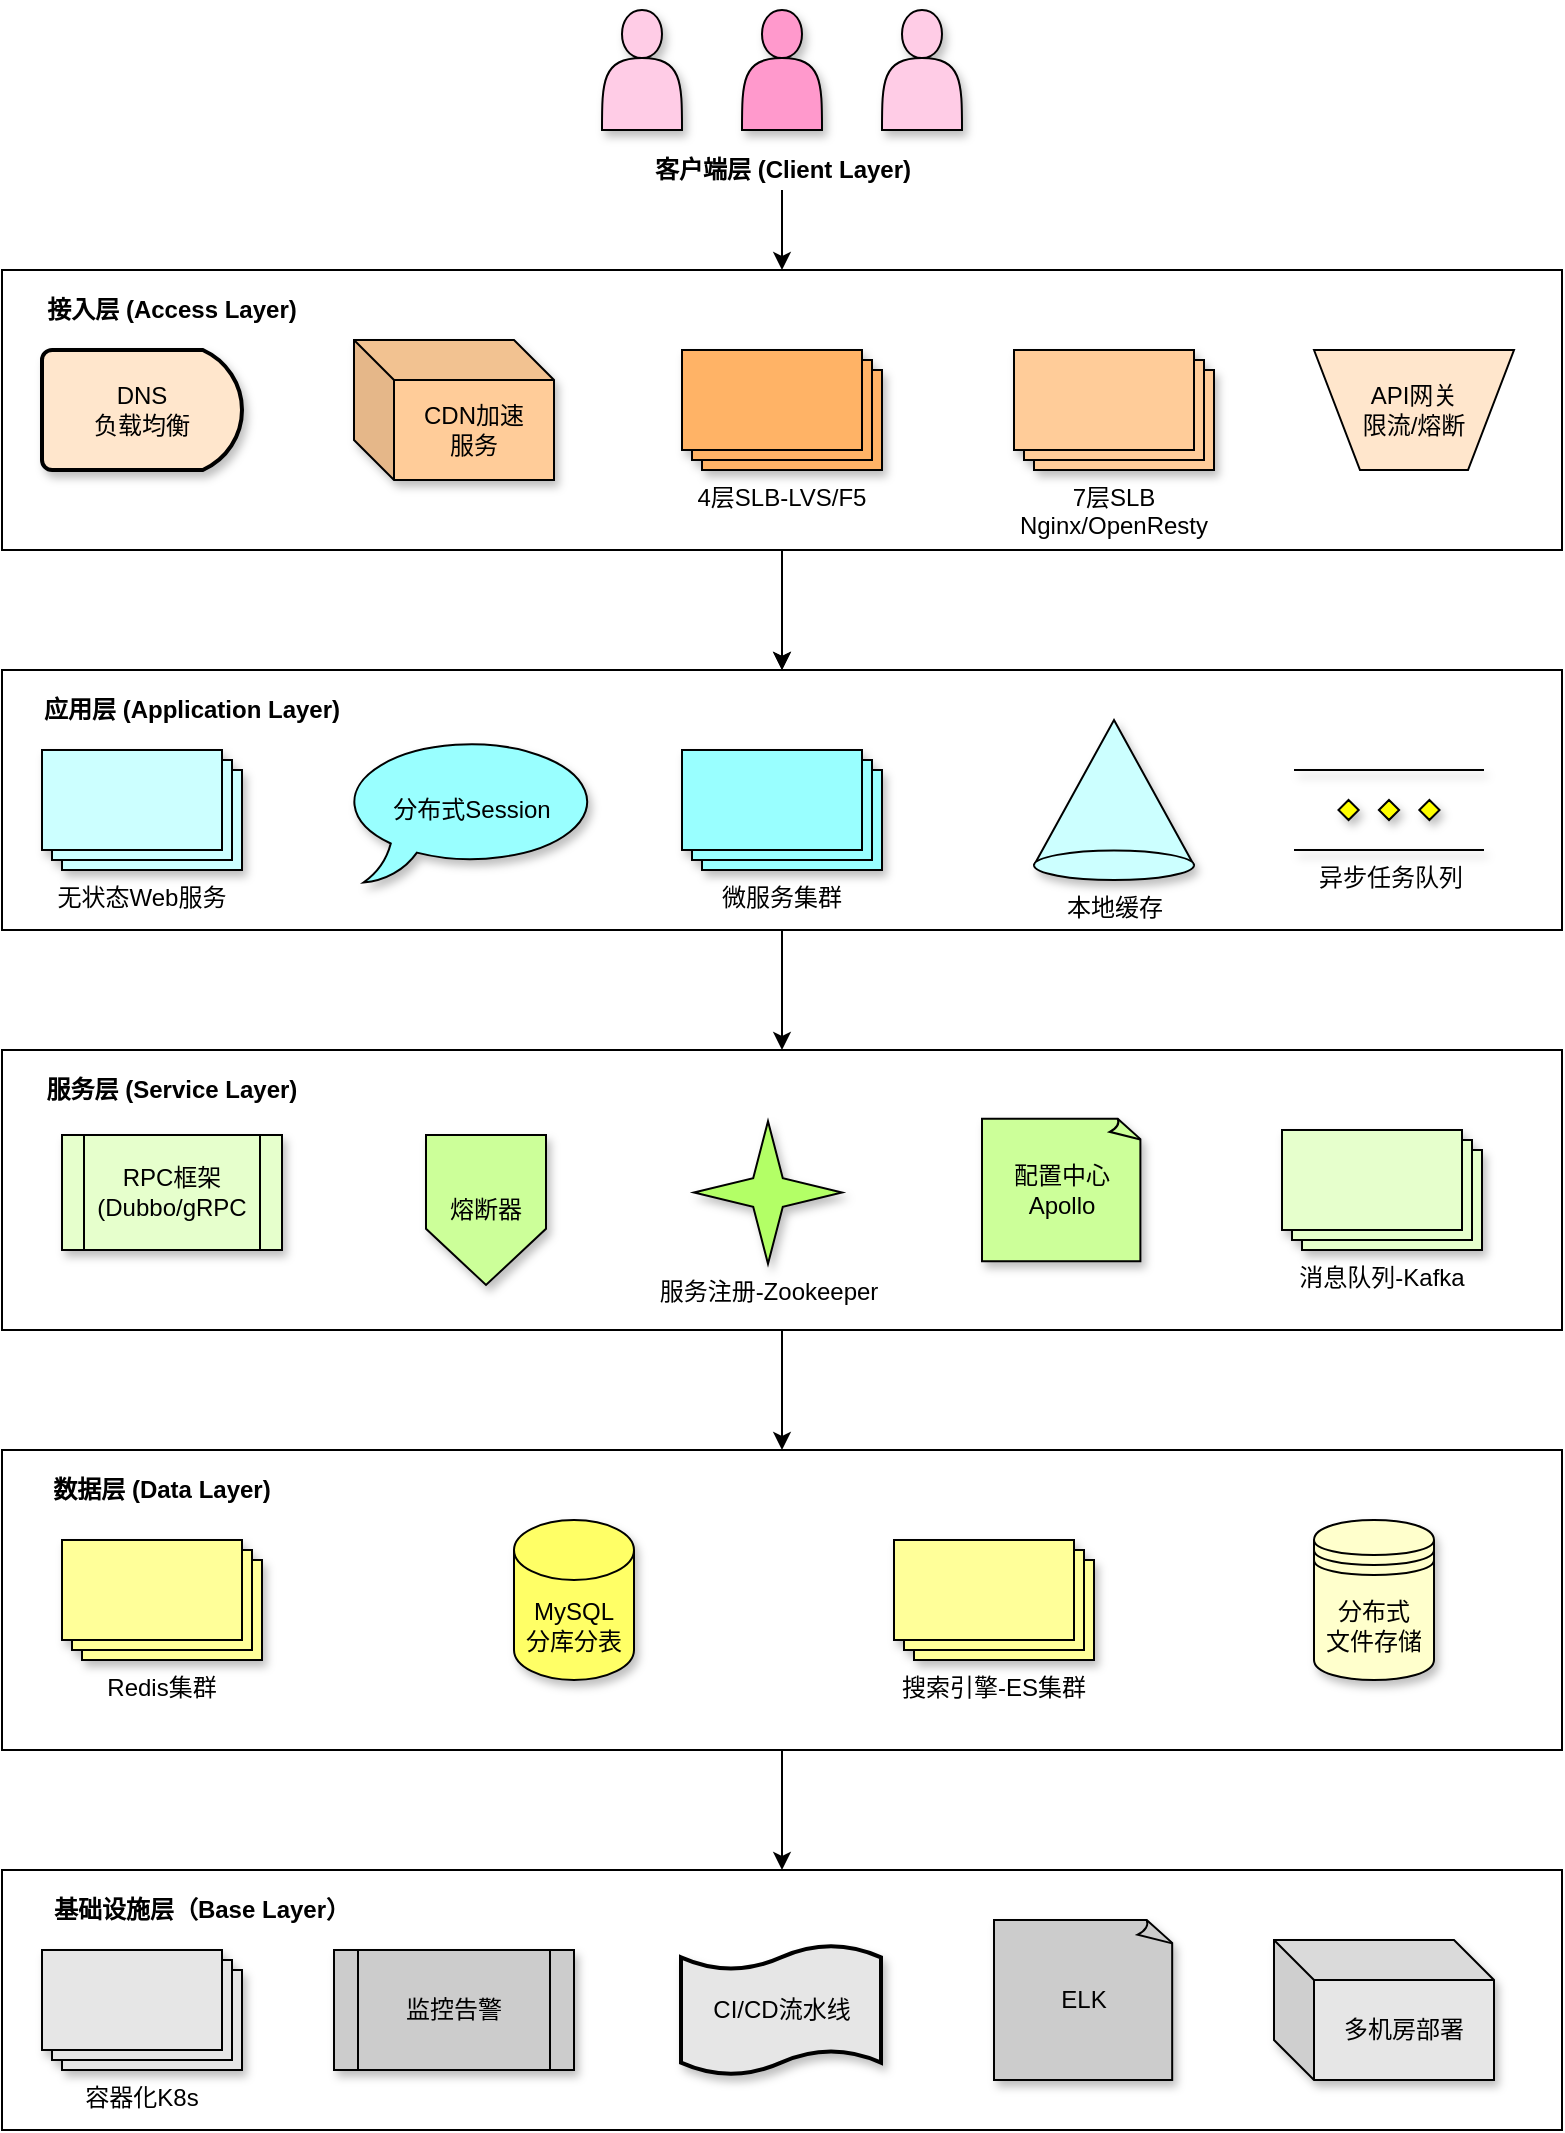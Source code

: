 <mxfile version="28.0.7">
  <diagram name="第 1 页" id="P3gRC8_A3UrOJRgZvE9z">
    <mxGraphModel dx="1001" dy="442" grid="1" gridSize="10" guides="1" tooltips="1" connect="1" arrows="1" fold="1" page="1" pageScale="1" pageWidth="827" pageHeight="1169" math="0" shadow="0">
      <root>
        <mxCell id="0" />
        <mxCell id="1" parent="0" />
        <mxCell id="5bmjGJW-6Xc3s-OgvxNP-55" value="" style="group" parent="1" vertex="1" connectable="0">
          <mxGeometry x="324" y="50" width="180" height="90" as="geometry" />
        </mxCell>
        <mxCell id="5bmjGJW-6Xc3s-OgvxNP-53" value="&lt;b&gt;客户端层 (Client Layer)&lt;/b&gt;" style="text;strokeColor=none;align=center;fillColor=none;html=1;verticalAlign=middle;whiteSpace=wrap;rounded=0;" parent="5bmjGJW-6Xc3s-OgvxNP-55" vertex="1">
          <mxGeometry x="22.5" y="70" width="135" height="20" as="geometry" />
        </mxCell>
        <mxCell id="5bmjGJW-6Xc3s-OgvxNP-49" value="" style="shape=actor;whiteSpace=wrap;html=1;fillColor=#FFCCE6;shadow=1;" parent="5bmjGJW-6Xc3s-OgvxNP-55" vertex="1">
          <mxGeometry width="40" height="60" as="geometry" />
        </mxCell>
        <mxCell id="5bmjGJW-6Xc3s-OgvxNP-50" value="" style="shape=actor;whiteSpace=wrap;html=1;fillColor=#FF99CC;shadow=1;" parent="5bmjGJW-6Xc3s-OgvxNP-55" vertex="1">
          <mxGeometry x="70" width="40" height="60" as="geometry" />
        </mxCell>
        <mxCell id="5bmjGJW-6Xc3s-OgvxNP-51" value="" style="shape=actor;whiteSpace=wrap;html=1;fillColor=#FFCCE6;shadow=1;" parent="5bmjGJW-6Xc3s-OgvxNP-55" vertex="1">
          <mxGeometry x="140" width="40" height="60" as="geometry" />
        </mxCell>
        <mxCell id="5bmjGJW-6Xc3s-OgvxNP-76" value="" style="group" parent="1" vertex="1" connectable="0">
          <mxGeometry x="24" y="570" width="780" height="140" as="geometry" />
        </mxCell>
        <mxCell id="5bmjGJW-6Xc3s-OgvxNP-70" value="" style="rounded=0;whiteSpace=wrap;html=1;" parent="5bmjGJW-6Xc3s-OgvxNP-76" vertex="1">
          <mxGeometry width="780" height="140" as="geometry" />
        </mxCell>
        <mxCell id="5bmjGJW-6Xc3s-OgvxNP-27" value="&lt;b&gt;服务层 (Service Layer)&lt;/b&gt;" style="text;strokeColor=none;align=center;fillColor=none;html=1;verticalAlign=middle;whiteSpace=wrap;rounded=0;" parent="5bmjGJW-6Xc3s-OgvxNP-76" vertex="1">
          <mxGeometry x="20" y="10" width="130" height="20" as="geometry" />
        </mxCell>
        <mxCell id="5bmjGJW-6Xc3s-OgvxNP-21" value="消息队列-Kafka" style="verticalLabelPosition=bottom;verticalAlign=top;html=1;shape=mxgraph.basic.layered_rect;dx=10;outlineConnect=0;whiteSpace=wrap;fillColor=#E6FFCC;shadow=1;" parent="5bmjGJW-6Xc3s-OgvxNP-76" vertex="1">
          <mxGeometry x="640" y="39.99" width="100" height="60" as="geometry" />
        </mxCell>
        <mxCell id="5bmjGJW-6Xc3s-OgvxNP-23" value="RPC框架&lt;br&gt;(Dubbo/gRPC" style="shape=process;whiteSpace=wrap;html=1;backgroundOutline=1;fillColor=#E6FFCC;shadow=1;" parent="5bmjGJW-6Xc3s-OgvxNP-76" vertex="1">
          <mxGeometry x="30" y="42.5" width="110" height="57.5" as="geometry" />
        </mxCell>
        <mxCell id="5bmjGJW-6Xc3s-OgvxNP-25" value="熔断器" style="shape=offPageConnector;whiteSpace=wrap;html=1;fillColor=#CCFF99;shadow=1;" parent="5bmjGJW-6Xc3s-OgvxNP-76" vertex="1">
          <mxGeometry x="212" y="42.5" width="60" height="75" as="geometry" />
        </mxCell>
        <mxCell id="5bmjGJW-6Xc3s-OgvxNP-57" value="配置中心&lt;br&gt;Apollo" style="whiteSpace=wrap;html=1;shape=mxgraph.basic.document;fillColor=#CCFF99;shadow=1;" parent="5bmjGJW-6Xc3s-OgvxNP-76" vertex="1">
          <mxGeometry x="490" y="34.37" width="80" height="71.25" as="geometry" />
        </mxCell>
        <mxCell id="UVUFMQYEo8M_Fd0JZdPp-11" value="服务注册-Zookeeper" style="verticalLabelPosition=bottom;verticalAlign=top;html=1;shape=mxgraph.basic.4_point_star_2;dx=0.8;fillColor=#B3FF66;shadow=1;" vertex="1" parent="5bmjGJW-6Xc3s-OgvxNP-76">
          <mxGeometry x="346" y="35.62" width="74" height="71.26" as="geometry" />
        </mxCell>
        <mxCell id="5bmjGJW-6Xc3s-OgvxNP-77" value="" style="group" parent="1" vertex="1" connectable="0">
          <mxGeometry x="24" y="770" width="780" height="150" as="geometry" />
        </mxCell>
        <mxCell id="5bmjGJW-6Xc3s-OgvxNP-71" value="" style="rounded=0;whiteSpace=wrap;html=1;" parent="5bmjGJW-6Xc3s-OgvxNP-77" vertex="1">
          <mxGeometry width="780" height="150" as="geometry" />
        </mxCell>
        <mxCell id="5bmjGJW-6Xc3s-OgvxNP-15" value="&lt;b&gt;数据层 (Data Layer)&lt;/b&gt;" style="text;strokeColor=none;align=center;fillColor=none;html=1;verticalAlign=middle;whiteSpace=wrap;rounded=0;" parent="5bmjGJW-6Xc3s-OgvxNP-77" vertex="1">
          <mxGeometry x="20" y="10" width="120" height="20" as="geometry" />
        </mxCell>
        <mxCell id="5bmjGJW-6Xc3s-OgvxNP-9" value="Redis集群" style="verticalLabelPosition=bottom;verticalAlign=top;html=1;shape=mxgraph.basic.layered_rect;dx=10;outlineConnect=0;whiteSpace=wrap;fillColor=#FFFF99;shadow=1;" parent="5bmjGJW-6Xc3s-OgvxNP-77" vertex="1">
          <mxGeometry x="30" y="45" width="100" height="60" as="geometry" />
        </mxCell>
        <mxCell id="5bmjGJW-6Xc3s-OgvxNP-11" value="MySQL&lt;br&gt;分库分表" style="shape=cylinder3;whiteSpace=wrap;html=1;boundedLbl=1;backgroundOutline=1;size=15;fillColor=#FFFF66;shadow=1;" parent="5bmjGJW-6Xc3s-OgvxNP-77" vertex="1">
          <mxGeometry x="256" y="35" width="60" height="80" as="geometry" />
        </mxCell>
        <mxCell id="5bmjGJW-6Xc3s-OgvxNP-12" value="搜索引擎-ES集群" style="verticalLabelPosition=bottom;verticalAlign=top;html=1;shape=mxgraph.basic.layered_rect;dx=10;outlineConnect=0;whiteSpace=wrap;fillColor=#FFFF99;shadow=1;" parent="5bmjGJW-6Xc3s-OgvxNP-77" vertex="1">
          <mxGeometry x="446" y="45" width="100" height="60" as="geometry" />
        </mxCell>
        <mxCell id="5bmjGJW-6Xc3s-OgvxNP-13" value="分布式&lt;br&gt;文件存储" style="shape=datastore;whiteSpace=wrap;html=1;fillColor=#FFFFCC;shadow=1;" parent="5bmjGJW-6Xc3s-OgvxNP-77" vertex="1">
          <mxGeometry x="656" y="35" width="60" height="80" as="geometry" />
        </mxCell>
        <mxCell id="5bmjGJW-6Xc3s-OgvxNP-78" value="" style="group" parent="1" vertex="1" connectable="0">
          <mxGeometry x="24" y="980" width="780" height="130" as="geometry" />
        </mxCell>
        <mxCell id="5bmjGJW-6Xc3s-OgvxNP-72" value="" style="rounded=0;whiteSpace=wrap;html=1;" parent="5bmjGJW-6Xc3s-OgvxNP-78" vertex="1">
          <mxGeometry width="780" height="130" as="geometry" />
        </mxCell>
        <mxCell id="5bmjGJW-6Xc3s-OgvxNP-7" value="&lt;b&gt;基础设施层（Base Layer）&lt;/b&gt;" style="text;strokeColor=none;align=center;fillColor=none;html=1;verticalAlign=middle;whiteSpace=wrap;rounded=0;" parent="5bmjGJW-6Xc3s-OgvxNP-78" vertex="1">
          <mxGeometry x="20" y="10" width="160" height="20" as="geometry" />
        </mxCell>
        <mxCell id="5bmjGJW-6Xc3s-OgvxNP-1" value="容器化K8s" style="verticalLabelPosition=bottom;verticalAlign=top;html=1;shape=mxgraph.basic.layered_rect;dx=10;outlineConnect=0;whiteSpace=wrap;fillColor=#E6E6E6;shadow=1;" parent="5bmjGJW-6Xc3s-OgvxNP-78" vertex="1">
          <mxGeometry x="20" y="40" width="100" height="60" as="geometry" />
        </mxCell>
        <mxCell id="5bmjGJW-6Xc3s-OgvxNP-2" value="监控告警" style="shape=process;whiteSpace=wrap;html=1;backgroundOutline=1;fillColor=#CCCCCC;shadow=1;" parent="5bmjGJW-6Xc3s-OgvxNP-78" vertex="1">
          <mxGeometry x="166" y="40" width="120" height="60" as="geometry" />
        </mxCell>
        <mxCell id="5bmjGJW-6Xc3s-OgvxNP-4" value="ELK" style="whiteSpace=wrap;html=1;shape=mxgraph.basic.document;fillColor=#CCCCCC;shadow=1;" parent="5bmjGJW-6Xc3s-OgvxNP-78" vertex="1">
          <mxGeometry x="496" y="25" width="90" height="80" as="geometry" />
        </mxCell>
        <mxCell id="5bmjGJW-6Xc3s-OgvxNP-5" value="多机房部署" style="shape=cube;whiteSpace=wrap;html=1;boundedLbl=1;backgroundOutline=1;darkOpacity=0.05;darkOpacity2=0.1;fillColor=#E6E6E6;shadow=1;" parent="5bmjGJW-6Xc3s-OgvxNP-78" vertex="1">
          <mxGeometry x="636" y="35" width="110" height="70" as="geometry" />
        </mxCell>
        <mxCell id="UVUFMQYEo8M_Fd0JZdPp-14" value="CI/CD流水线" style="shape=tape;whiteSpace=wrap;html=1;strokeWidth=2;size=0.19;fillColor=#E6E6E6;shadow=1;" vertex="1" parent="5bmjGJW-6Xc3s-OgvxNP-78">
          <mxGeometry x="339.5" y="37.5" width="100" height="65" as="geometry" />
        </mxCell>
        <mxCell id="5bmjGJW-6Xc3s-OgvxNP-80" style="edgeStyle=orthogonalEdgeStyle;rounded=0;orthogonalLoop=1;jettySize=auto;html=1;entryX=0.5;entryY=0;entryDx=0;entryDy=0;" parent="1" source="5bmjGJW-6Xc3s-OgvxNP-66" target="5bmjGJW-6Xc3s-OgvxNP-68" edge="1">
          <mxGeometry relative="1" as="geometry" />
        </mxCell>
        <mxCell id="5bmjGJW-6Xc3s-OgvxNP-81" style="edgeStyle=orthogonalEdgeStyle;rounded=0;orthogonalLoop=1;jettySize=auto;html=1;entryX=0.5;entryY=0;entryDx=0;entryDy=0;" parent="1" source="5bmjGJW-6Xc3s-OgvxNP-68" target="5bmjGJW-6Xc3s-OgvxNP-70" edge="1">
          <mxGeometry relative="1" as="geometry" />
        </mxCell>
        <mxCell id="5bmjGJW-6Xc3s-OgvxNP-82" style="edgeStyle=orthogonalEdgeStyle;rounded=0;orthogonalLoop=1;jettySize=auto;html=1;entryX=0.5;entryY=0;entryDx=0;entryDy=0;" parent="1" source="5bmjGJW-6Xc3s-OgvxNP-70" target="5bmjGJW-6Xc3s-OgvxNP-71" edge="1">
          <mxGeometry relative="1" as="geometry" />
        </mxCell>
        <mxCell id="5bmjGJW-6Xc3s-OgvxNP-83" style="edgeStyle=orthogonalEdgeStyle;rounded=0;orthogonalLoop=1;jettySize=auto;html=1;entryX=0.5;entryY=0;entryDx=0;entryDy=0;" parent="1" source="5bmjGJW-6Xc3s-OgvxNP-71" target="5bmjGJW-6Xc3s-OgvxNP-72" edge="1">
          <mxGeometry relative="1" as="geometry" />
        </mxCell>
        <mxCell id="5bmjGJW-6Xc3s-OgvxNP-84" style="edgeStyle=orthogonalEdgeStyle;rounded=0;orthogonalLoop=1;jettySize=auto;html=1;entryX=0.5;entryY=0;entryDx=0;entryDy=0;" parent="1" source="5bmjGJW-6Xc3s-OgvxNP-53" target="5bmjGJW-6Xc3s-OgvxNP-66" edge="1">
          <mxGeometry relative="1" as="geometry" />
        </mxCell>
        <mxCell id="5bmjGJW-6Xc3s-OgvxNP-66" value="" style="rounded=0;whiteSpace=wrap;html=1;" parent="1" vertex="1">
          <mxGeometry x="24" y="180" width="780" height="140" as="geometry" />
        </mxCell>
        <mxCell id="5bmjGJW-6Xc3s-OgvxNP-47" value="&lt;b&gt;接入层 (Access Layer)&lt;/b&gt;" style="text;strokeColor=none;align=center;fillColor=none;html=1;verticalAlign=middle;whiteSpace=wrap;rounded=0;" parent="1" vertex="1">
          <mxGeometry x="44" y="190" width="130" height="20" as="geometry" />
        </mxCell>
        <mxCell id="5bmjGJW-6Xc3s-OgvxNP-40" value="DNS&lt;br&gt;负载均衡" style="strokeWidth=2;html=1;shape=mxgraph.flowchart.delay;whiteSpace=wrap;fillColor=#FFE6CC;shadow=1;" parent="1" vertex="1">
          <mxGeometry x="44" y="220" width="100" height="60" as="geometry" />
        </mxCell>
        <mxCell id="5bmjGJW-6Xc3s-OgvxNP-41" value="CDN加速&lt;br&gt;服务" style="shape=cube;whiteSpace=wrap;html=1;boundedLbl=1;backgroundOutline=1;darkOpacity=0.05;darkOpacity2=0.1;fillColor=#FFCC99;shadow=1;" parent="1" vertex="1">
          <mxGeometry x="200" y="215" width="100" height="70" as="geometry" />
        </mxCell>
        <mxCell id="UVUFMQYEo8M_Fd0JZdPp-2" value="" style="edgeStyle=orthogonalEdgeStyle;rounded=0;orthogonalLoop=1;jettySize=auto;html=1;exitX=0.5;exitY=1;exitDx=0;exitDy=0;" edge="1" parent="1" source="5bmjGJW-6Xc3s-OgvxNP-66" target="5bmjGJW-6Xc3s-OgvxNP-68">
          <mxGeometry relative="1" as="geometry" />
        </mxCell>
        <mxCell id="5bmjGJW-6Xc3s-OgvxNP-42" value="4层SLB-LVS/F5" style="verticalLabelPosition=bottom;verticalAlign=top;html=1;shape=mxgraph.basic.layered_rect;dx=10;outlineConnect=0;whiteSpace=wrap;fillColor=#FFB366;shadow=1;" parent="1" vertex="1">
          <mxGeometry x="364" y="220" width="100" height="60" as="geometry" />
        </mxCell>
        <mxCell id="5bmjGJW-6Xc3s-OgvxNP-43" value="7层SLB Nginx/OpenResty" style="verticalLabelPosition=bottom;verticalAlign=top;html=1;shape=mxgraph.basic.layered_rect;dx=10;outlineConnect=0;whiteSpace=wrap;shadow=1;fillColor=#FFCC99;" parent="1" vertex="1">
          <mxGeometry x="530" y="220" width="100" height="60" as="geometry" />
        </mxCell>
        <mxCell id="5bmjGJW-6Xc3s-OgvxNP-68" value="" style="rounded=0;whiteSpace=wrap;html=1;" parent="1" vertex="1">
          <mxGeometry x="24" y="380" width="780" height="130" as="geometry" />
        </mxCell>
        <mxCell id="5bmjGJW-6Xc3s-OgvxNP-37" value="&lt;b&gt;应用层 (Application Layer)&lt;/b&gt;" style="text;strokeColor=none;align=center;fillColor=none;html=1;verticalAlign=middle;whiteSpace=wrap;rounded=0;" parent="1" vertex="1">
          <mxGeometry x="44" y="390" width="150" height="20" as="geometry" />
        </mxCell>
        <mxCell id="5bmjGJW-6Xc3s-OgvxNP-29" value="无状态Web服务" style="verticalLabelPosition=bottom;verticalAlign=top;html=1;shape=mxgraph.basic.layered_rect;dx=10;outlineConnect=0;whiteSpace=wrap;fillColor=#CCFFFF;shadow=1;" parent="1" vertex="1">
          <mxGeometry x="44" y="420" width="100" height="60" as="geometry" />
        </mxCell>
        <mxCell id="UVUFMQYEo8M_Fd0JZdPp-6" value="微服务集群" style="verticalLabelPosition=bottom;verticalAlign=top;html=1;shape=mxgraph.basic.layered_rect;dx=10;outlineConnect=0;whiteSpace=wrap;fillColor=#99FFFF;shadow=1;" vertex="1" parent="1">
          <mxGeometry x="364" y="420" width="100" height="60" as="geometry" />
        </mxCell>
        <mxCell id="UVUFMQYEo8M_Fd0JZdPp-7" value="异步任务队列" style="verticalLabelPosition=bottom;verticalAlign=top;html=1;shape=mxgraph.flowchart.parallel_mode;pointerEvents=1;fillColor=#66FFFF;shadow=1;" vertex="1" parent="1">
          <mxGeometry x="670" y="430" width="95" height="40" as="geometry" />
        </mxCell>
        <mxCell id="UVUFMQYEo8M_Fd0JZdPp-9" value="分布式Session" style="whiteSpace=wrap;html=1;shape=mxgraph.basic.oval_callout;fillColor=#99FFFF;shadow=1;" vertex="1" parent="1">
          <mxGeometry x="194" y="413.75" width="130" height="72.5" as="geometry" />
        </mxCell>
        <mxCell id="UVUFMQYEo8M_Fd0JZdPp-15" value="本地缓存" style="verticalLabelPosition=bottom;verticalAlign=top;html=1;shape=mxgraph.basic.cone;fillColor=#CCFFFF;shadow=1;" vertex="1" parent="1">
          <mxGeometry x="540" y="405" width="80" height="80" as="geometry" />
        </mxCell>
        <mxCell id="UVUFMQYEo8M_Fd0JZdPp-16" value="API网关&lt;br&gt;限流/熔断" style="verticalLabelPosition=middle;verticalAlign=middle;html=1;shape=trapezoid;perimeter=trapezoidPerimeter;whiteSpace=wrap;size=0.23;arcSize=10;flipV=1;labelPosition=center;align=center;fillColor=#FFE6CC;" vertex="1" parent="1">
          <mxGeometry x="680" y="220" width="100" height="60" as="geometry" />
        </mxCell>
      </root>
    </mxGraphModel>
  </diagram>
</mxfile>
